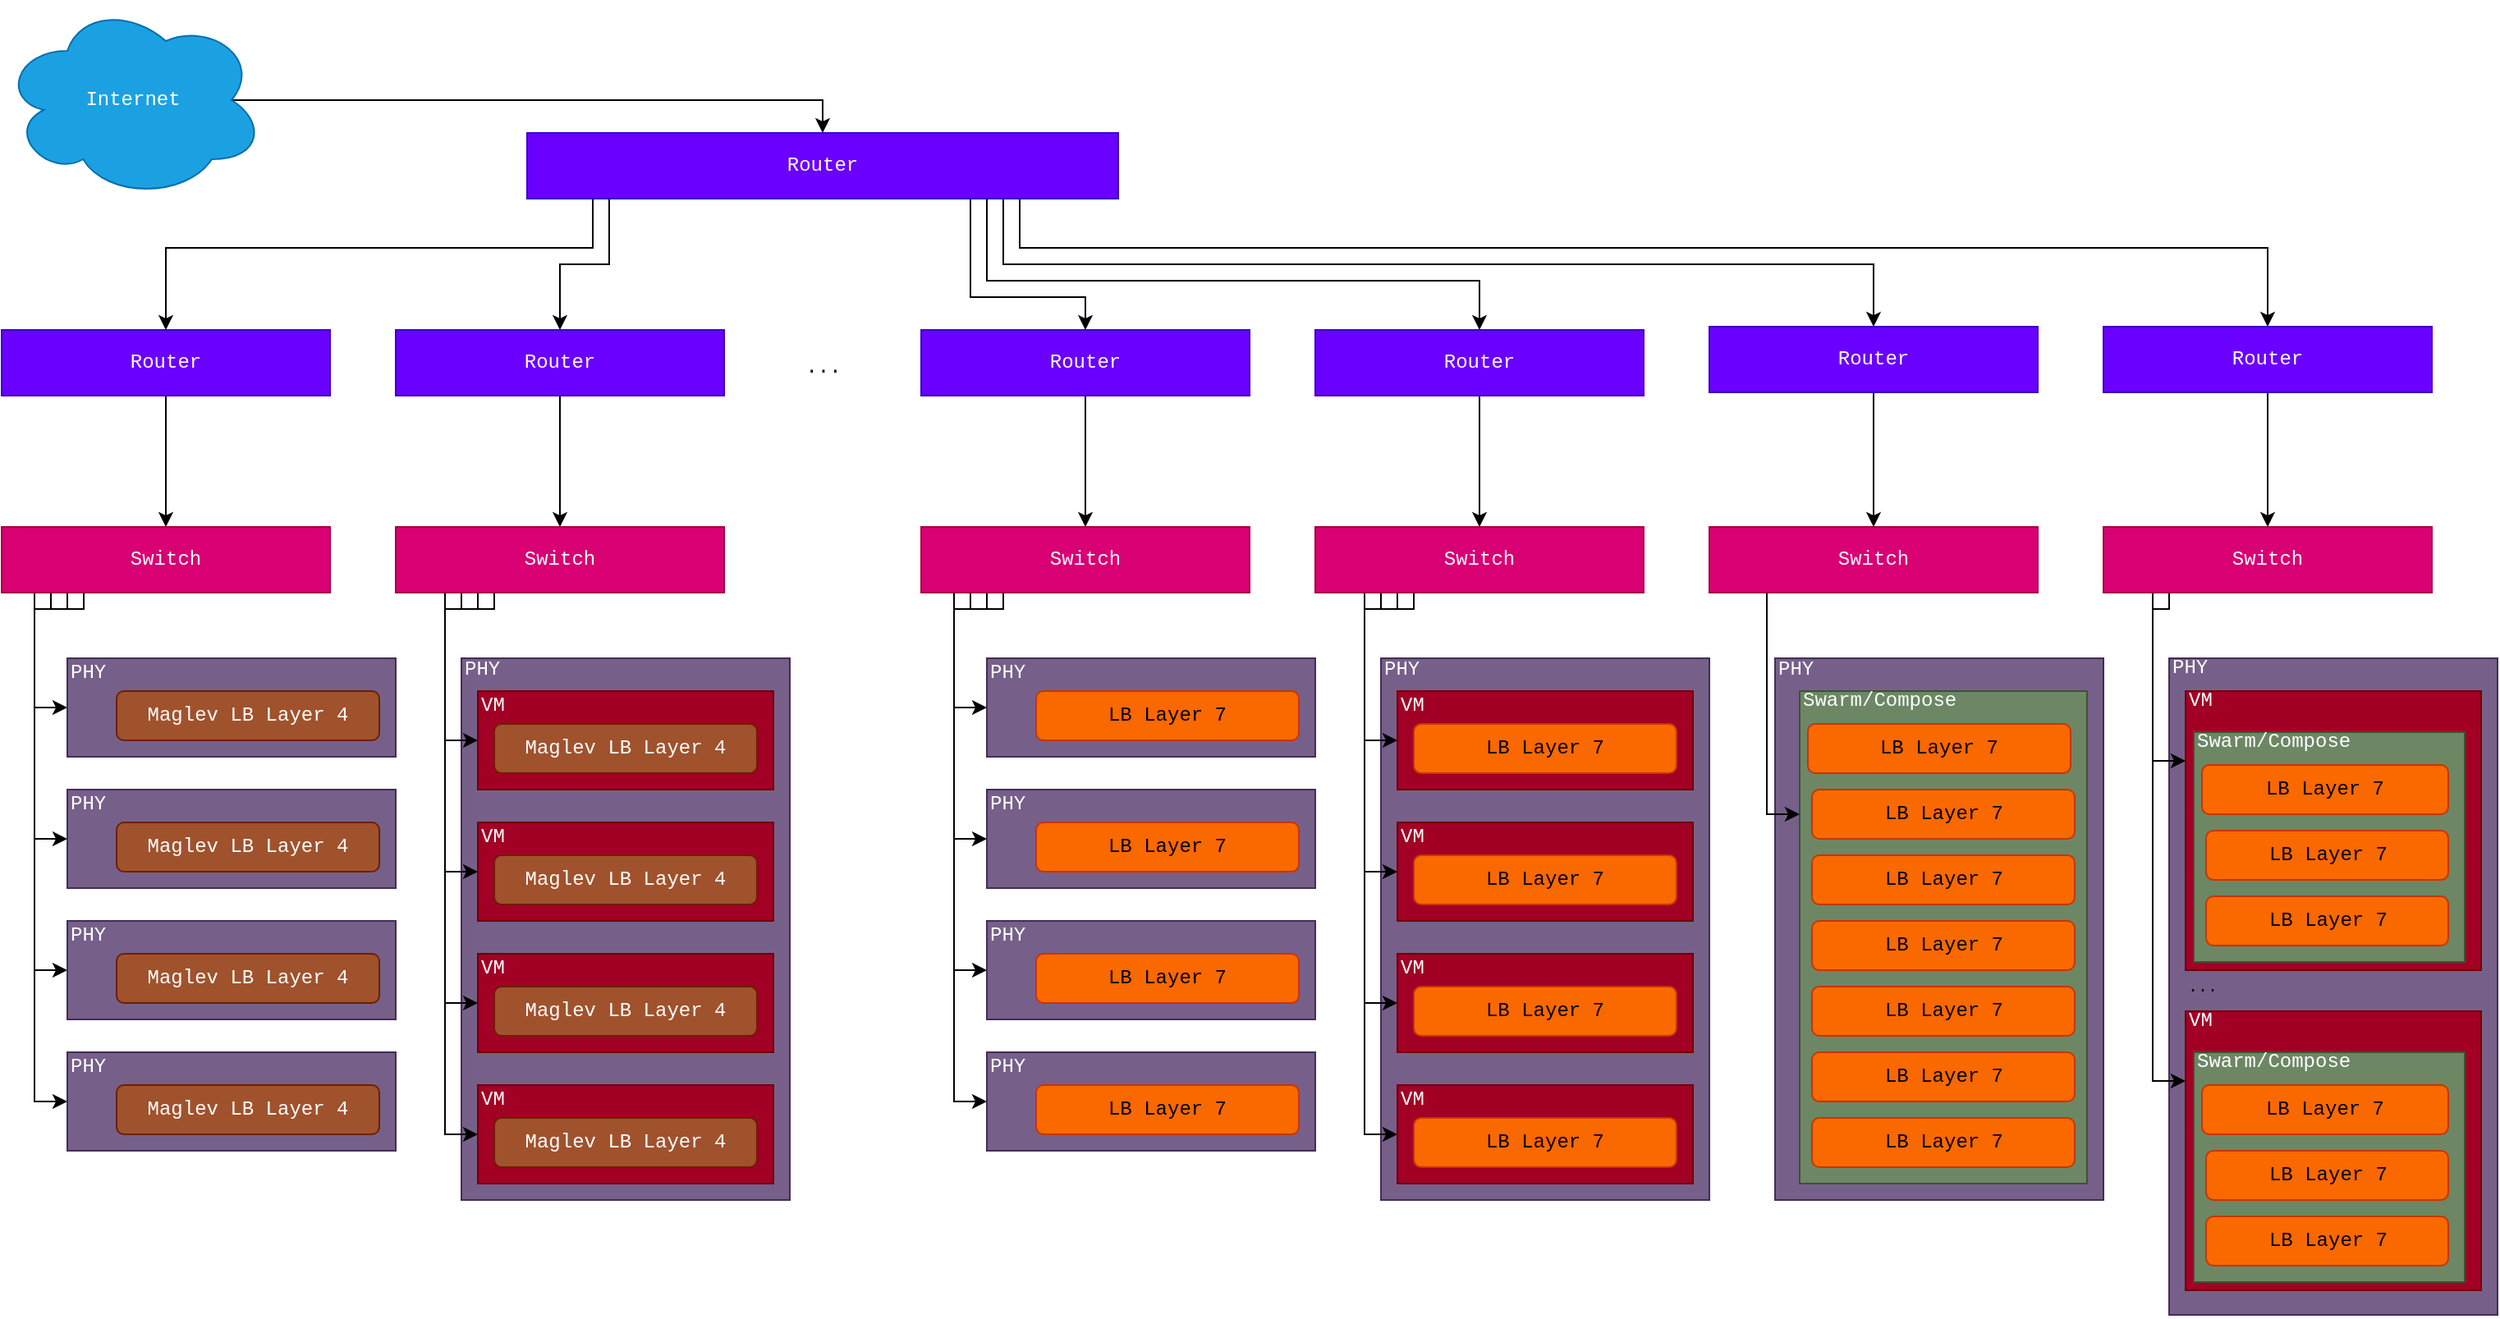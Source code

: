 <mxfile version="23.1.5" type="device">
  <diagram name="Page-1" id="wwcAmoKE4ff-LdCQXhId">
    <mxGraphModel dx="1434" dy="844" grid="1" gridSize="10" guides="1" tooltips="1" connect="1" arrows="1" fold="1" page="1" pageScale="1" pageWidth="1600" pageHeight="900" math="0" shadow="0">
      <root>
        <mxCell id="0" />
        <mxCell id="1" parent="0" />
        <mxCell id="lHafdiveaEFVnNRA9OqB-107" value="PHY&lt;br&gt;&lt;br&gt;&lt;br&gt;&lt;br&gt;&lt;br&gt;&lt;br&gt;&lt;br&gt;&lt;br&gt;&lt;br&gt;&lt;br&gt;&lt;br&gt;&lt;br&gt;&lt;br&gt;&lt;br&gt;&lt;br&gt;&lt;br&gt;&lt;br&gt;&lt;br&gt;&lt;br&gt;&lt;br&gt;&lt;br&gt;&lt;br&gt;&lt;div style=&quot;&quot;&gt;&lt;br&gt;&lt;/div&gt;" style="rounded=0;whiteSpace=wrap;html=1;fillColor=#76608a;fontColor=#ffffff;strokeColor=#432D57;align=left;fontFamily=Courier New;" parent="1" vertex="1">
          <mxGeometry x="880" y="440" width="200" height="330" as="geometry" />
        </mxCell>
        <mxCell id="lHafdiveaEFVnNRA9OqB-118" value="PHY&lt;br&gt;&lt;br&gt;&lt;br&gt;&lt;br&gt;&lt;br&gt;&lt;br&gt;&lt;br&gt;&lt;br&gt;&lt;br&gt;&lt;br&gt;&lt;br&gt;&lt;br&gt;&lt;br&gt;&lt;br&gt;&lt;br&gt;&lt;br&gt;&lt;br&gt;&lt;br&gt;&lt;br&gt;&lt;br&gt;&lt;br&gt;&lt;br&gt;&lt;br&gt;&lt;br&gt;&lt;br&gt;&lt;br&gt;&lt;br&gt;&lt;div style=&quot;&quot;&gt;&lt;br&gt;&lt;/div&gt;" style="rounded=0;whiteSpace=wrap;html=1;fillColor=#76608a;fontColor=#ffffff;strokeColor=#432D57;align=left;fontFamily=Courier New;" parent="1" vertex="1">
          <mxGeometry x="1360" y="440" width="200" height="400" as="geometry" />
        </mxCell>
        <mxCell id="lHafdiveaEFVnNRA9OqB-130" value="VM&lt;br&gt;&lt;br&gt;&lt;div&gt;&lt;br&gt;&lt;/div&gt;&lt;div&gt;&lt;br&gt;&lt;/div&gt;&lt;div&gt;&lt;br&gt;&lt;/div&gt;&lt;div&gt;&lt;br&gt;&lt;/div&gt;&lt;div&gt;&lt;br&gt;&lt;/div&gt;&lt;div&gt;&lt;br&gt;&lt;/div&gt;&lt;div&gt;&lt;br&gt;&lt;/div&gt;&lt;div&gt;&lt;br&gt;&lt;/div&gt;&lt;div&gt;&lt;br&gt;&lt;/div&gt;&lt;div&gt;&lt;br&gt;&lt;/div&gt;" style="rounded=0;whiteSpace=wrap;html=1;align=left;fontFamily=Courier New;fillColor=#a20025;fontColor=#ffffff;strokeColor=#6F0000;" parent="1" vertex="1">
          <mxGeometry x="1370" y="460" width="180" height="170" as="geometry" />
        </mxCell>
        <mxCell id="lHafdiveaEFVnNRA9OqB-83" value="PHY&lt;br&gt;&lt;br&gt;&lt;br&gt;&lt;br&gt;&lt;br&gt;&lt;br&gt;&lt;br&gt;&lt;br&gt;&lt;br&gt;&lt;br&gt;&lt;br&gt;&lt;br&gt;&lt;br&gt;&lt;br&gt;&lt;br&gt;&lt;br&gt;&lt;br&gt;&lt;br&gt;&lt;br&gt;&lt;br&gt;&lt;br&gt;&lt;br&gt;&lt;div style=&quot;&quot;&gt;&lt;br&gt;&lt;/div&gt;" style="rounded=0;whiteSpace=wrap;html=1;fillColor=#76608a;fontColor=#ffffff;strokeColor=#432D57;align=left;fontFamily=Courier New;" parent="1" vertex="1">
          <mxGeometry x="1120" y="440" width="200" height="330" as="geometry" />
        </mxCell>
        <mxCell id="lHafdiveaEFVnNRA9OqB-85" value="Swarm/Compose&lt;br&gt;&lt;br&gt;&lt;div&gt;&lt;br&gt;&lt;/div&gt;&lt;div&gt;&lt;br&gt;&lt;/div&gt;&lt;div&gt;&lt;br&gt;&lt;/div&gt;&lt;div&gt;&lt;br&gt;&lt;/div&gt;&lt;div&gt;&lt;br&gt;&lt;/div&gt;&lt;div&gt;&lt;br&gt;&lt;/div&gt;&lt;div&gt;&lt;br&gt;&lt;/div&gt;&lt;div&gt;&lt;br&gt;&lt;/div&gt;&lt;div&gt;&lt;br&gt;&lt;/div&gt;&lt;div&gt;&lt;br&gt;&lt;/div&gt;&lt;div&gt;&lt;br&gt;&lt;/div&gt;&lt;div&gt;&lt;br&gt;&lt;/div&gt;&lt;div&gt;&lt;br&gt;&lt;/div&gt;&lt;div&gt;&lt;br&gt;&lt;/div&gt;&lt;div&gt;&lt;br&gt;&lt;/div&gt;&lt;div&gt;&lt;br&gt;&lt;/div&gt;&lt;div&gt;&lt;br&gt;&lt;/div&gt;&lt;div&gt;&lt;br&gt;&lt;/div&gt;&lt;div&gt;&lt;br&gt;&lt;/div&gt;" style="rounded=0;whiteSpace=wrap;html=1;align=left;fontFamily=Courier New;fillColor=#6d8764;fontColor=#ffffff;strokeColor=#3A5431;" parent="1" vertex="1">
          <mxGeometry x="1135" y="460" width="175" height="300" as="geometry" />
        </mxCell>
        <mxCell id="lHafdiveaEFVnNRA9OqB-82" value="PHY&lt;br&gt;&lt;br&gt;&lt;br&gt;&lt;br&gt;&lt;br&gt;&lt;br&gt;&lt;br&gt;&lt;br&gt;&lt;br&gt;&lt;br&gt;&lt;br&gt;&lt;br&gt;&lt;br&gt;&lt;br&gt;&lt;br&gt;&lt;br&gt;&lt;br&gt;&lt;br&gt;&lt;br&gt;&lt;br&gt;&lt;br&gt;&lt;br&gt;&lt;div style=&quot;&quot;&gt;&lt;br&gt;&lt;/div&gt;" style="rounded=0;whiteSpace=wrap;html=1;fillColor=#76608a;fontColor=#ffffff;strokeColor=#432D57;align=left;fontFamily=Courier New;" parent="1" vertex="1">
          <mxGeometry x="320" y="440" width="200" height="330" as="geometry" />
        </mxCell>
        <mxCell id="lHafdiveaEFVnNRA9OqB-156" style="edgeStyle=orthogonalEdgeStyle;rounded=0;orthogonalLoop=1;jettySize=auto;html=1;exitX=0.25;exitY=1;exitDx=0;exitDy=0;entryX=0.5;entryY=0;entryDx=0;entryDy=0;" parent="1" source="lHafdiveaEFVnNRA9OqB-1" target="lHafdiveaEFVnNRA9OqB-3" edge="1">
          <mxGeometry relative="1" as="geometry">
            <Array as="points">
              <mxPoint x="400" y="160" />
              <mxPoint x="400" y="190" />
              <mxPoint x="140" y="190" />
            </Array>
          </mxGeometry>
        </mxCell>
        <mxCell id="lHafdiveaEFVnNRA9OqB-157" style="edgeStyle=orthogonalEdgeStyle;rounded=0;orthogonalLoop=1;jettySize=auto;html=1;exitX=0.25;exitY=1;exitDx=0;exitDy=0;entryX=0.5;entryY=0;entryDx=0;entryDy=0;" parent="1" source="lHafdiveaEFVnNRA9OqB-1" target="lHafdiveaEFVnNRA9OqB-4" edge="1">
          <mxGeometry relative="1" as="geometry">
            <Array as="points">
              <mxPoint x="410" y="160" />
              <mxPoint x="410" y="200" />
              <mxPoint x="380" y="200" />
            </Array>
          </mxGeometry>
        </mxCell>
        <mxCell id="lHafdiveaEFVnNRA9OqB-158" style="edgeStyle=orthogonalEdgeStyle;rounded=0;orthogonalLoop=1;jettySize=auto;html=1;exitX=0.5;exitY=1;exitDx=0;exitDy=0;" parent="1" source="lHafdiveaEFVnNRA9OqB-1" target="lHafdiveaEFVnNRA9OqB-5" edge="1">
          <mxGeometry relative="1" as="geometry">
            <Array as="points">
              <mxPoint x="630" y="160" />
              <mxPoint x="630" y="220" />
              <mxPoint x="700" y="220" />
            </Array>
          </mxGeometry>
        </mxCell>
        <mxCell id="lHafdiveaEFVnNRA9OqB-159" style="edgeStyle=orthogonalEdgeStyle;rounded=0;orthogonalLoop=1;jettySize=auto;html=1;exitX=0.75;exitY=1;exitDx=0;exitDy=0;entryX=0.5;entryY=0;entryDx=0;entryDy=0;" parent="1" source="lHafdiveaEFVnNRA9OqB-1" target="lHafdiveaEFVnNRA9OqB-35" edge="1">
          <mxGeometry relative="1" as="geometry">
            <Array as="points">
              <mxPoint x="640" y="160" />
              <mxPoint x="640" y="210" />
              <mxPoint x="940" y="210" />
            </Array>
          </mxGeometry>
        </mxCell>
        <mxCell id="lHafdiveaEFVnNRA9OqB-160" style="edgeStyle=orthogonalEdgeStyle;rounded=0;orthogonalLoop=1;jettySize=auto;html=1;exitX=0.75;exitY=1;exitDx=0;exitDy=0;entryX=0.5;entryY=0;entryDx=0;entryDy=0;" parent="1" source="lHafdiveaEFVnNRA9OqB-1" target="lHafdiveaEFVnNRA9OqB-128" edge="1">
          <mxGeometry relative="1" as="geometry">
            <Array as="points">
              <mxPoint x="650" y="160" />
              <mxPoint x="650" y="200" />
              <mxPoint x="1180" y="200" />
            </Array>
          </mxGeometry>
        </mxCell>
        <mxCell id="lHafdiveaEFVnNRA9OqB-161" style="edgeStyle=orthogonalEdgeStyle;rounded=0;orthogonalLoop=1;jettySize=auto;html=1;exitX=0.75;exitY=1;exitDx=0;exitDy=0;entryX=0.5;entryY=0;entryDx=0;entryDy=0;" parent="1" source="lHafdiveaEFVnNRA9OqB-1" target="lHafdiveaEFVnNRA9OqB-129" edge="1">
          <mxGeometry relative="1" as="geometry">
            <Array as="points">
              <mxPoint x="660" y="160" />
              <mxPoint x="660" y="190" />
              <mxPoint x="1420" y="190" />
            </Array>
          </mxGeometry>
        </mxCell>
        <mxCell id="lHafdiveaEFVnNRA9OqB-1" value="Router" style="rounded=0;whiteSpace=wrap;html=1;fontFamily=Courier New;fillColor=#6a00ff;fontColor=#ffffff;strokeColor=#3700CC;" parent="1" vertex="1">
          <mxGeometry x="360" y="120" width="360" height="40" as="geometry" />
        </mxCell>
        <mxCell id="lHafdiveaEFVnNRA9OqB-150" style="edgeStyle=orthogonalEdgeStyle;rounded=0;orthogonalLoop=1;jettySize=auto;html=1;exitX=0.875;exitY=0.5;exitDx=0;exitDy=0;exitPerimeter=0;entryX=0.5;entryY=0;entryDx=0;entryDy=0;" parent="1" source="lHafdiveaEFVnNRA9OqB-2" target="lHafdiveaEFVnNRA9OqB-1" edge="1">
          <mxGeometry relative="1" as="geometry" />
        </mxCell>
        <mxCell id="lHafdiveaEFVnNRA9OqB-2" value="&lt;font&gt;Internet&lt;/font&gt;" style="ellipse;shape=cloud;whiteSpace=wrap;html=1;align=center;fontFamily=Courier New;fillColor=#1ba1e2;fontColor=#ffffff;strokeColor=#006EAF;" parent="1" vertex="1">
          <mxGeometry x="40" y="40" width="160" height="120" as="geometry" />
        </mxCell>
        <mxCell id="lHafdiveaEFVnNRA9OqB-32" style="edgeStyle=orthogonalEdgeStyle;rounded=0;orthogonalLoop=1;jettySize=auto;html=1;exitX=0.5;exitY=1;exitDx=0;exitDy=0;entryX=0.5;entryY=0;entryDx=0;entryDy=0;" parent="1" source="lHafdiveaEFVnNRA9OqB-3" target="lHafdiveaEFVnNRA9OqB-8" edge="1">
          <mxGeometry relative="1" as="geometry" />
        </mxCell>
        <mxCell id="lHafdiveaEFVnNRA9OqB-3" value="Router" style="rounded=0;whiteSpace=wrap;html=1;fontFamily=Courier New;fillColor=#6a00ff;fontColor=#ffffff;strokeColor=#3700CC;" parent="1" vertex="1">
          <mxGeometry x="40" y="240" width="200" height="40" as="geometry" />
        </mxCell>
        <mxCell id="lHafdiveaEFVnNRA9OqB-31" style="edgeStyle=orthogonalEdgeStyle;rounded=0;orthogonalLoop=1;jettySize=auto;html=1;exitX=0.5;exitY=1;exitDx=0;exitDy=0;entryX=0.5;entryY=0;entryDx=0;entryDy=0;" parent="1" source="lHafdiveaEFVnNRA9OqB-4" target="lHafdiveaEFVnNRA9OqB-25" edge="1">
          <mxGeometry relative="1" as="geometry" />
        </mxCell>
        <mxCell id="lHafdiveaEFVnNRA9OqB-4" value="Router" style="rounded=0;whiteSpace=wrap;html=1;fontFamily=Courier New;fillColor=#6a00ff;fontColor=#ffffff;strokeColor=#3700CC;" parent="1" vertex="1">
          <mxGeometry x="280" y="240" width="200" height="40" as="geometry" />
        </mxCell>
        <mxCell id="lHafdiveaEFVnNRA9OqB-138" style="edgeStyle=orthogonalEdgeStyle;rounded=0;orthogonalLoop=1;jettySize=auto;html=1;exitX=0.5;exitY=1;exitDx=0;exitDy=0;entryX=0.5;entryY=0;entryDx=0;entryDy=0;" parent="1" source="lHafdiveaEFVnNRA9OqB-5" target="lHafdiveaEFVnNRA9OqB-9" edge="1">
          <mxGeometry relative="1" as="geometry" />
        </mxCell>
        <mxCell id="lHafdiveaEFVnNRA9OqB-5" value="Router" style="rounded=0;whiteSpace=wrap;html=1;fontFamily=Courier New;fillColor=#6a00ff;fontColor=#ffffff;strokeColor=#3700CC;" parent="1" vertex="1">
          <mxGeometry x="600" y="240" width="200" height="40" as="geometry" />
        </mxCell>
        <mxCell id="lHafdiveaEFVnNRA9OqB-6" value="..." style="text;html=1;align=center;verticalAlign=middle;resizable=0;points=[];autosize=1;strokeColor=none;fillColor=none;fontFamily=Courier New;" parent="1" vertex="1">
          <mxGeometry x="515" y="248" width="50" height="30" as="geometry" />
        </mxCell>
        <mxCell id="lHafdiveaEFVnNRA9OqB-63" style="edgeStyle=orthogonalEdgeStyle;rounded=0;orthogonalLoop=1;jettySize=auto;html=1;exitX=0.25;exitY=1;exitDx=0;exitDy=0;entryX=0;entryY=0.5;entryDx=0;entryDy=0;" parent="1" source="lHafdiveaEFVnNRA9OqB-8" target="lHafdiveaEFVnNRA9OqB-61" edge="1">
          <mxGeometry relative="1" as="geometry">
            <Array as="points">
              <mxPoint x="60" y="400" />
              <mxPoint x="60" y="470" />
            </Array>
          </mxGeometry>
        </mxCell>
        <mxCell id="lHafdiveaEFVnNRA9OqB-94" style="edgeStyle=orthogonalEdgeStyle;rounded=0;orthogonalLoop=1;jettySize=auto;html=1;exitX=0.5;exitY=1;exitDx=0;exitDy=0;entryX=0;entryY=0.5;entryDx=0;entryDy=0;" parent="1" source="lHafdiveaEFVnNRA9OqB-8" target="lHafdiveaEFVnNRA9OqB-66" edge="1">
          <mxGeometry relative="1" as="geometry">
            <Array as="points">
              <mxPoint x="70" y="400" />
              <mxPoint x="70" y="410" />
              <mxPoint x="60" y="410" />
              <mxPoint x="60" y="550" />
            </Array>
          </mxGeometry>
        </mxCell>
        <mxCell id="lHafdiveaEFVnNRA9OqB-95" style="edgeStyle=orthogonalEdgeStyle;rounded=0;orthogonalLoop=1;jettySize=auto;html=1;exitX=0.5;exitY=1;exitDx=0;exitDy=0;entryX=0;entryY=0.5;entryDx=0;entryDy=0;" parent="1" source="lHafdiveaEFVnNRA9OqB-8" target="lHafdiveaEFVnNRA9OqB-68" edge="1">
          <mxGeometry relative="1" as="geometry">
            <Array as="points">
              <mxPoint x="80" y="400" />
              <mxPoint x="80" y="410" />
              <mxPoint x="60" y="410" />
              <mxPoint x="60" y="630" />
            </Array>
          </mxGeometry>
        </mxCell>
        <mxCell id="lHafdiveaEFVnNRA9OqB-96" style="edgeStyle=orthogonalEdgeStyle;rounded=0;orthogonalLoop=1;jettySize=auto;html=1;exitX=0.5;exitY=1;exitDx=0;exitDy=0;entryX=0;entryY=0.5;entryDx=0;entryDy=0;" parent="1" source="lHafdiveaEFVnNRA9OqB-8" target="lHafdiveaEFVnNRA9OqB-70" edge="1">
          <mxGeometry relative="1" as="geometry">
            <Array as="points">
              <mxPoint x="90" y="400" />
              <mxPoint x="90" y="410" />
              <mxPoint x="60" y="410" />
              <mxPoint x="60" y="710" />
            </Array>
          </mxGeometry>
        </mxCell>
        <mxCell id="lHafdiveaEFVnNRA9OqB-8" value="Switch" style="rounded=0;whiteSpace=wrap;html=1;fontFamily=Courier New;fillColor=#d80073;fontColor=#ffffff;strokeColor=#A50040;" parent="1" vertex="1">
          <mxGeometry x="40" y="360" width="200" height="40" as="geometry" />
        </mxCell>
        <mxCell id="lHafdiveaEFVnNRA9OqB-142" style="edgeStyle=orthogonalEdgeStyle;rounded=0;orthogonalLoop=1;jettySize=auto;html=1;exitX=0.5;exitY=1;exitDx=0;exitDy=0;entryX=0;entryY=0.5;entryDx=0;entryDy=0;" parent="1" source="lHafdiveaEFVnNRA9OqB-9" target="lHafdiveaEFVnNRA9OqB-98" edge="1">
          <mxGeometry relative="1" as="geometry">
            <Array as="points">
              <mxPoint x="620" y="400" />
              <mxPoint x="620" y="470" />
            </Array>
          </mxGeometry>
        </mxCell>
        <mxCell id="lHafdiveaEFVnNRA9OqB-143" style="edgeStyle=orthogonalEdgeStyle;rounded=0;orthogonalLoop=1;jettySize=auto;html=1;exitX=0.5;exitY=1;exitDx=0;exitDy=0;entryX=0;entryY=0.5;entryDx=0;entryDy=0;" parent="1" source="lHafdiveaEFVnNRA9OqB-9" target="lHafdiveaEFVnNRA9OqB-101" edge="1">
          <mxGeometry relative="1" as="geometry">
            <Array as="points">
              <mxPoint x="630" y="400" />
              <mxPoint x="630" y="410" />
              <mxPoint x="620" y="410" />
              <mxPoint x="620" y="550" />
            </Array>
          </mxGeometry>
        </mxCell>
        <mxCell id="lHafdiveaEFVnNRA9OqB-144" style="edgeStyle=orthogonalEdgeStyle;rounded=0;orthogonalLoop=1;jettySize=auto;html=1;exitX=0.5;exitY=1;exitDx=0;exitDy=0;entryX=0;entryY=0.5;entryDx=0;entryDy=0;" parent="1" source="lHafdiveaEFVnNRA9OqB-9" target="lHafdiveaEFVnNRA9OqB-103" edge="1">
          <mxGeometry relative="1" as="geometry">
            <Array as="points">
              <mxPoint x="640" y="400" />
              <mxPoint x="640" y="410" />
              <mxPoint x="620" y="410" />
              <mxPoint x="620" y="630" />
            </Array>
          </mxGeometry>
        </mxCell>
        <mxCell id="lHafdiveaEFVnNRA9OqB-145" style="edgeStyle=orthogonalEdgeStyle;rounded=0;orthogonalLoop=1;jettySize=auto;html=1;exitX=0.5;exitY=1;exitDx=0;exitDy=0;entryX=0;entryY=0.5;entryDx=0;entryDy=0;" parent="1" source="lHafdiveaEFVnNRA9OqB-9" target="lHafdiveaEFVnNRA9OqB-105" edge="1">
          <mxGeometry relative="1" as="geometry">
            <Array as="points">
              <mxPoint x="650" y="400" />
              <mxPoint x="650" y="410" />
              <mxPoint x="620" y="410" />
              <mxPoint x="620" y="710" />
            </Array>
          </mxGeometry>
        </mxCell>
        <mxCell id="lHafdiveaEFVnNRA9OqB-9" value="Switch" style="rounded=0;whiteSpace=wrap;html=1;fontFamily=Courier New;fillColor=#d80073;fontColor=#ffffff;strokeColor=#A50040;" parent="1" vertex="1">
          <mxGeometry x="600" y="360" width="200" height="40" as="geometry" />
        </mxCell>
        <mxCell id="lHafdiveaEFVnNRA9OqB-168" style="edgeStyle=orthogonalEdgeStyle;rounded=0;orthogonalLoop=1;jettySize=auto;html=1;entryX=0;entryY=0.5;entryDx=0;entryDy=0;" parent="1" source="lHafdiveaEFVnNRA9OqB-25" target="lHafdiveaEFVnNRA9OqB-60" edge="1">
          <mxGeometry relative="1" as="geometry">
            <Array as="points">
              <mxPoint x="310" y="490" />
            </Array>
          </mxGeometry>
        </mxCell>
        <mxCell id="lHafdiveaEFVnNRA9OqB-169" style="edgeStyle=orthogonalEdgeStyle;rounded=0;orthogonalLoop=1;jettySize=auto;html=1;exitX=0.5;exitY=1;exitDx=0;exitDy=0;entryX=0;entryY=0.5;entryDx=0;entryDy=0;" parent="1" source="lHafdiveaEFVnNRA9OqB-25" target="lHafdiveaEFVnNRA9OqB-74" edge="1">
          <mxGeometry relative="1" as="geometry">
            <Array as="points">
              <mxPoint x="320" y="400" />
              <mxPoint x="320" y="410" />
              <mxPoint x="310" y="410" />
              <mxPoint x="310" y="570" />
            </Array>
          </mxGeometry>
        </mxCell>
        <mxCell id="lHafdiveaEFVnNRA9OqB-170" style="edgeStyle=orthogonalEdgeStyle;rounded=0;orthogonalLoop=1;jettySize=auto;html=1;exitX=0.5;exitY=1;exitDx=0;exitDy=0;entryX=0;entryY=0.5;entryDx=0;entryDy=0;" parent="1" source="lHafdiveaEFVnNRA9OqB-25" target="lHafdiveaEFVnNRA9OqB-78" edge="1">
          <mxGeometry relative="1" as="geometry">
            <Array as="points">
              <mxPoint x="330" y="400" />
              <mxPoint x="330" y="410" />
              <mxPoint x="310" y="410" />
              <mxPoint x="310" y="650" />
            </Array>
          </mxGeometry>
        </mxCell>
        <mxCell id="lHafdiveaEFVnNRA9OqB-171" style="edgeStyle=orthogonalEdgeStyle;rounded=0;orthogonalLoop=1;jettySize=auto;html=1;exitX=0.5;exitY=1;exitDx=0;exitDy=0;entryX=0;entryY=0.5;entryDx=0;entryDy=0;" parent="1" source="lHafdiveaEFVnNRA9OqB-25" target="lHafdiveaEFVnNRA9OqB-80" edge="1">
          <mxGeometry relative="1" as="geometry">
            <Array as="points">
              <mxPoint x="340" y="400" />
              <mxPoint x="340" y="410" />
              <mxPoint x="310" y="410" />
              <mxPoint x="310" y="730" />
            </Array>
          </mxGeometry>
        </mxCell>
        <mxCell id="lHafdiveaEFVnNRA9OqB-25" value="Switch" style="rounded=0;whiteSpace=wrap;html=1;fontFamily=Courier New;fillColor=#d80073;fontColor=#ffffff;strokeColor=#A50040;" parent="1" vertex="1">
          <mxGeometry x="280" y="360" width="200" height="40" as="geometry" />
        </mxCell>
        <mxCell id="lHafdiveaEFVnNRA9OqB-139" style="edgeStyle=orthogonalEdgeStyle;rounded=0;orthogonalLoop=1;jettySize=auto;html=1;exitX=0.5;exitY=1;exitDx=0;exitDy=0;entryX=0.5;entryY=0;entryDx=0;entryDy=0;" parent="1" source="lHafdiveaEFVnNRA9OqB-35" target="lHafdiveaEFVnNRA9OqB-36" edge="1">
          <mxGeometry relative="1" as="geometry" />
        </mxCell>
        <mxCell id="lHafdiveaEFVnNRA9OqB-35" value="Router" style="rounded=0;whiteSpace=wrap;html=1;fontFamily=Courier New;fillColor=#6a00ff;fontColor=#ffffff;strokeColor=#3700CC;" parent="1" vertex="1">
          <mxGeometry x="840" y="240" width="200" height="40" as="geometry" />
        </mxCell>
        <mxCell id="lHafdiveaEFVnNRA9OqB-164" style="edgeStyle=orthogonalEdgeStyle;rounded=0;orthogonalLoop=1;jettySize=auto;html=1;exitX=0.5;exitY=1;exitDx=0;exitDy=0;entryX=0;entryY=0.5;entryDx=0;entryDy=0;" parent="1" source="lHafdiveaEFVnNRA9OqB-36" target="lHafdiveaEFVnNRA9OqB-108" edge="1">
          <mxGeometry relative="1" as="geometry">
            <Array as="points">
              <mxPoint x="870" y="400" />
              <mxPoint x="870" y="490" />
            </Array>
          </mxGeometry>
        </mxCell>
        <mxCell id="lHafdiveaEFVnNRA9OqB-165" style="edgeStyle=orthogonalEdgeStyle;rounded=0;orthogonalLoop=1;jettySize=auto;html=1;exitX=0.5;exitY=1;exitDx=0;exitDy=0;entryX=0;entryY=0.5;entryDx=0;entryDy=0;" parent="1" source="lHafdiveaEFVnNRA9OqB-36" target="lHafdiveaEFVnNRA9OqB-110" edge="1">
          <mxGeometry relative="1" as="geometry">
            <Array as="points">
              <mxPoint x="880" y="400" />
              <mxPoint x="880" y="410" />
              <mxPoint x="870" y="410" />
              <mxPoint x="870" y="570" />
            </Array>
          </mxGeometry>
        </mxCell>
        <mxCell id="lHafdiveaEFVnNRA9OqB-166" style="edgeStyle=orthogonalEdgeStyle;rounded=0;orthogonalLoop=1;jettySize=auto;html=1;exitX=0.5;exitY=1;exitDx=0;exitDy=0;entryX=0;entryY=0.5;entryDx=0;entryDy=0;" parent="1" source="lHafdiveaEFVnNRA9OqB-36" target="lHafdiveaEFVnNRA9OqB-112" edge="1">
          <mxGeometry relative="1" as="geometry">
            <Array as="points">
              <mxPoint x="890" y="400" />
              <mxPoint x="890" y="410" />
              <mxPoint x="870" y="410" />
              <mxPoint x="870" y="650" />
            </Array>
          </mxGeometry>
        </mxCell>
        <mxCell id="lHafdiveaEFVnNRA9OqB-167" style="edgeStyle=orthogonalEdgeStyle;rounded=0;orthogonalLoop=1;jettySize=auto;html=1;exitX=0.5;exitY=1;exitDx=0;exitDy=0;entryX=0;entryY=0.5;entryDx=0;entryDy=0;" parent="1" source="lHafdiveaEFVnNRA9OqB-36" target="lHafdiveaEFVnNRA9OqB-114" edge="1">
          <mxGeometry relative="1" as="geometry">
            <Array as="points">
              <mxPoint x="900" y="400" />
              <mxPoint x="900" y="410" />
              <mxPoint x="870" y="410" />
              <mxPoint x="870" y="730" />
            </Array>
          </mxGeometry>
        </mxCell>
        <mxCell id="lHafdiveaEFVnNRA9OqB-36" value="Switch" style="rounded=0;whiteSpace=wrap;html=1;fontFamily=Courier New;fillColor=#d80073;fontColor=#ffffff;strokeColor=#A50040;" parent="1" vertex="1">
          <mxGeometry x="840" y="360" width="200" height="40" as="geometry" />
        </mxCell>
        <mxCell id="lHafdiveaEFVnNRA9OqB-47" value="LB Layer 7" style="rounded=1;whiteSpace=wrap;html=1;fontFamily=Courier New;fillColor=#fa6800;fontColor=#000000;strokeColor=#C73500;" parent="1" vertex="1">
          <mxGeometry x="1140" y="480" width="160" height="30" as="geometry" />
        </mxCell>
        <mxCell id="lHafdiveaEFVnNRA9OqB-49" value="LB Layer 7" style="rounded=1;whiteSpace=wrap;html=1;fontFamily=Courier New;fillColor=#fa6800;fontColor=#000000;strokeColor=#C73500;" parent="1" vertex="1">
          <mxGeometry x="1142.5" y="520" width="160" height="30" as="geometry" />
        </mxCell>
        <mxCell id="lHafdiveaEFVnNRA9OqB-50" value="LB Layer 7" style="rounded=1;whiteSpace=wrap;html=1;fontFamily=Courier New;fillColor=#fa6800;fontColor=#000000;strokeColor=#C73500;" parent="1" vertex="1">
          <mxGeometry x="1142.5" y="560" width="160" height="30" as="geometry" />
        </mxCell>
        <mxCell id="lHafdiveaEFVnNRA9OqB-51" value="LB Layer 7" style="rounded=1;whiteSpace=wrap;html=1;fontFamily=Courier New;fillColor=#fa6800;fontColor=#000000;strokeColor=#C73500;" parent="1" vertex="1">
          <mxGeometry x="1142.5" y="600" width="160" height="30" as="geometry" />
        </mxCell>
        <mxCell id="lHafdiveaEFVnNRA9OqB-52" value="LB Layer 7" style="rounded=1;whiteSpace=wrap;html=1;fontFamily=Courier New;fillColor=#fa6800;fontColor=#000000;strokeColor=#C73500;" parent="1" vertex="1">
          <mxGeometry x="1142.5" y="640" width="160" height="30" as="geometry" />
        </mxCell>
        <mxCell id="lHafdiveaEFVnNRA9OqB-60" value="VM&lt;br&gt;&lt;br&gt;&lt;div&gt;&lt;br&gt;&lt;/div&gt;&lt;div&gt;&lt;br&gt;&lt;/div&gt;" style="rounded=0;whiteSpace=wrap;html=1;align=left;fontFamily=Courier New;fillColor=#a20025;fontColor=#ffffff;strokeColor=#6F0000;" parent="1" vertex="1">
          <mxGeometry x="330" y="460" width="180" height="60" as="geometry" />
        </mxCell>
        <mxCell id="lHafdiveaEFVnNRA9OqB-61" value="PHY&lt;br&gt;&lt;br&gt;&lt;div&gt;&lt;br&gt;&lt;/div&gt;&lt;div&gt;&lt;br&gt;&lt;/div&gt;" style="rounded=0;whiteSpace=wrap;html=1;align=left;fontFamily=Courier New;fillColor=#76608a;fontColor=#ffffff;strokeColor=#432D57;" parent="1" vertex="1">
          <mxGeometry x="80" y="440" width="200" height="60" as="geometry" />
        </mxCell>
        <mxCell id="lHafdiveaEFVnNRA9OqB-62" value="Maglev LB Layer 4" style="rounded=1;whiteSpace=wrap;html=1;fontFamily=Courier New;fillColor=#a0522d;fontColor=#ffffff;strokeColor=#6D1F00;" parent="1" vertex="1">
          <mxGeometry x="110" y="460" width="160" height="30" as="geometry" />
        </mxCell>
        <mxCell id="lHafdiveaEFVnNRA9OqB-66" value="PHY&lt;br&gt;&lt;br&gt;&lt;div&gt;&lt;br&gt;&lt;/div&gt;&lt;div&gt;&lt;br&gt;&lt;/div&gt;" style="rounded=0;whiteSpace=wrap;html=1;align=left;fontFamily=Courier New;fillColor=#76608a;fontColor=#ffffff;strokeColor=#432D57;" parent="1" vertex="1">
          <mxGeometry x="80" y="520" width="200" height="60" as="geometry" />
        </mxCell>
        <mxCell id="lHafdiveaEFVnNRA9OqB-67" value="Maglev LB Layer 4" style="rounded=1;whiteSpace=wrap;html=1;fontFamily=Courier New;fillColor=#a0522d;fontColor=#ffffff;strokeColor=#6D1F00;" parent="1" vertex="1">
          <mxGeometry x="110" y="540" width="160" height="30" as="geometry" />
        </mxCell>
        <mxCell id="lHafdiveaEFVnNRA9OqB-68" value="PHY&lt;br&gt;&lt;br&gt;&lt;div&gt;&lt;br&gt;&lt;/div&gt;&lt;div&gt;&lt;br&gt;&lt;/div&gt;" style="rounded=0;whiteSpace=wrap;html=1;align=left;fontFamily=Courier New;fillColor=#76608a;fontColor=#ffffff;strokeColor=#432D57;" parent="1" vertex="1">
          <mxGeometry x="80" y="600" width="200" height="60" as="geometry" />
        </mxCell>
        <mxCell id="lHafdiveaEFVnNRA9OqB-69" value="Maglev LB Layer 4" style="rounded=1;whiteSpace=wrap;html=1;fontFamily=Courier New;fillColor=#a0522d;fontColor=#ffffff;strokeColor=#6D1F00;" parent="1" vertex="1">
          <mxGeometry x="110" y="620" width="160" height="30" as="geometry" />
        </mxCell>
        <mxCell id="lHafdiveaEFVnNRA9OqB-70" value="PHY&lt;br&gt;&lt;br&gt;&lt;div&gt;&lt;br&gt;&lt;/div&gt;&lt;div&gt;&lt;br&gt;&lt;/div&gt;" style="rounded=0;whiteSpace=wrap;html=1;align=left;fontFamily=Courier New;fillColor=#76608a;fontColor=#ffffff;strokeColor=#432D57;" parent="1" vertex="1">
          <mxGeometry x="80" y="680" width="200" height="60" as="geometry" />
        </mxCell>
        <mxCell id="lHafdiveaEFVnNRA9OqB-71" value="Maglev LB Layer 4" style="rounded=1;whiteSpace=wrap;html=1;fontFamily=Courier New;fillColor=#a0522d;fontColor=#ffffff;strokeColor=#6D1F00;" parent="1" vertex="1">
          <mxGeometry x="110" y="700" width="160" height="30" as="geometry" />
        </mxCell>
        <mxCell id="lHafdiveaEFVnNRA9OqB-74" value="VM&lt;br&gt;&lt;br&gt;&lt;div&gt;&lt;br&gt;&lt;/div&gt;&lt;div&gt;&lt;br&gt;&lt;/div&gt;" style="rounded=0;whiteSpace=wrap;html=1;align=left;fontFamily=Courier New;fillColor=#a20025;fontColor=#ffffff;strokeColor=#6F0000;" parent="1" vertex="1">
          <mxGeometry x="330" y="540" width="180" height="60" as="geometry" />
        </mxCell>
        <mxCell id="lHafdiveaEFVnNRA9OqB-75" value="Maglev LB Layer 4" style="rounded=1;whiteSpace=wrap;html=1;fontFamily=Courier New;fillColor=#a0522d;fontColor=#ffffff;strokeColor=#6D1F00;" parent="1" vertex="1">
          <mxGeometry x="340" y="560" width="160" height="30" as="geometry" />
        </mxCell>
        <mxCell id="lHafdiveaEFVnNRA9OqB-78" value="VM&lt;br&gt;&lt;br&gt;&lt;div&gt;&lt;br&gt;&lt;/div&gt;&lt;div&gt;&lt;br&gt;&lt;/div&gt;" style="rounded=0;whiteSpace=wrap;html=1;align=left;fontFamily=Courier New;fillColor=#a20025;fontColor=#ffffff;strokeColor=#6F0000;" parent="1" vertex="1">
          <mxGeometry x="330" y="620" width="180" height="60" as="geometry" />
        </mxCell>
        <mxCell id="lHafdiveaEFVnNRA9OqB-79" value="Maglev LB Layer 4" style="rounded=1;whiteSpace=wrap;html=1;fontFamily=Courier New;fillColor=#a0522d;fontColor=#ffffff;strokeColor=#6D1F00;" parent="1" vertex="1">
          <mxGeometry x="340" y="640" width="160" height="30" as="geometry" />
        </mxCell>
        <mxCell id="lHafdiveaEFVnNRA9OqB-80" value="VM&lt;br&gt;&lt;br&gt;&lt;div&gt;&lt;br&gt;&lt;/div&gt;&lt;div&gt;&lt;br&gt;&lt;/div&gt;" style="rounded=0;whiteSpace=wrap;html=1;align=left;fontFamily=Courier New;fillColor=#a20025;fontColor=#ffffff;strokeColor=#6F0000;" parent="1" vertex="1">
          <mxGeometry x="330" y="700" width="180" height="60" as="geometry" />
        </mxCell>
        <mxCell id="lHafdiveaEFVnNRA9OqB-81" value="Maglev LB Layer 4" style="rounded=1;whiteSpace=wrap;html=1;fontFamily=Courier New;fillColor=#a0522d;fontColor=#ffffff;strokeColor=#6D1F00;" parent="1" vertex="1">
          <mxGeometry x="340" y="720" width="160" height="30" as="geometry" />
        </mxCell>
        <mxCell id="lHafdiveaEFVnNRA9OqB-87" value="LB Layer 7" style="rounded=1;whiteSpace=wrap;html=1;fontFamily=Courier New;fillColor=#fa6800;fontColor=#000000;strokeColor=#C73500;" parent="1" vertex="1">
          <mxGeometry x="1142.5" y="680" width="160" height="30" as="geometry" />
        </mxCell>
        <mxCell id="lHafdiveaEFVnNRA9OqB-88" value="LB Layer 7" style="rounded=1;whiteSpace=wrap;html=1;fontFamily=Courier New;fillColor=#fa6800;fontColor=#000000;strokeColor=#C73500;" parent="1" vertex="1">
          <mxGeometry x="1142.5" y="720" width="160" height="30" as="geometry" />
        </mxCell>
        <mxCell id="lHafdiveaEFVnNRA9OqB-98" value="PHY&lt;br&gt;&lt;br&gt;&lt;div&gt;&lt;br&gt;&lt;/div&gt;&lt;div&gt;&lt;br&gt;&lt;/div&gt;" style="rounded=0;whiteSpace=wrap;html=1;align=left;fontFamily=Courier New;fillColor=#76608a;fontColor=#ffffff;strokeColor=#432D57;" parent="1" vertex="1">
          <mxGeometry x="640" y="440" width="200" height="60" as="geometry" />
        </mxCell>
        <mxCell id="lHafdiveaEFVnNRA9OqB-100" value="LB Layer 7" style="rounded=1;whiteSpace=wrap;html=1;fontFamily=Courier New;fillColor=#fa6800;fontColor=#000000;strokeColor=#C73500;" parent="1" vertex="1">
          <mxGeometry x="670" y="460" width="160" height="30" as="geometry" />
        </mxCell>
        <mxCell id="lHafdiveaEFVnNRA9OqB-101" value="PHY&lt;br&gt;&lt;br&gt;&lt;div&gt;&lt;br&gt;&lt;/div&gt;&lt;div&gt;&lt;br&gt;&lt;/div&gt;" style="rounded=0;whiteSpace=wrap;html=1;align=left;fontFamily=Courier New;fillColor=#76608a;fontColor=#ffffff;strokeColor=#432D57;" parent="1" vertex="1">
          <mxGeometry x="640" y="520" width="200" height="60" as="geometry" />
        </mxCell>
        <mxCell id="lHafdiveaEFVnNRA9OqB-102" value="LB Layer 7" style="rounded=1;whiteSpace=wrap;html=1;fontFamily=Courier New;fillColor=#fa6800;fontColor=#000000;strokeColor=#C73500;" parent="1" vertex="1">
          <mxGeometry x="670" y="540" width="160" height="30" as="geometry" />
        </mxCell>
        <mxCell id="lHafdiveaEFVnNRA9OqB-103" value="PHY&lt;br&gt;&lt;br&gt;&lt;div&gt;&lt;br&gt;&lt;/div&gt;&lt;div&gt;&lt;br&gt;&lt;/div&gt;" style="rounded=0;whiteSpace=wrap;html=1;align=left;fontFamily=Courier New;fillColor=#76608a;fontColor=#ffffff;strokeColor=#432D57;" parent="1" vertex="1">
          <mxGeometry x="640" y="600" width="200" height="60" as="geometry" />
        </mxCell>
        <mxCell id="lHafdiveaEFVnNRA9OqB-104" value="LB Layer 7" style="rounded=1;whiteSpace=wrap;html=1;fontFamily=Courier New;fillColor=#fa6800;fontColor=#000000;strokeColor=#C73500;" parent="1" vertex="1">
          <mxGeometry x="670" y="620" width="160" height="30" as="geometry" />
        </mxCell>
        <mxCell id="lHafdiveaEFVnNRA9OqB-105" value="PHY&lt;br&gt;&lt;br&gt;&lt;div&gt;&lt;br&gt;&lt;/div&gt;&lt;div&gt;&lt;br&gt;&lt;/div&gt;" style="rounded=0;whiteSpace=wrap;html=1;align=left;fontFamily=Courier New;fillColor=#76608a;fontColor=#ffffff;strokeColor=#432D57;" parent="1" vertex="1">
          <mxGeometry x="640" y="680" width="200" height="60" as="geometry" />
        </mxCell>
        <mxCell id="lHafdiveaEFVnNRA9OqB-106" value="LB Layer 7" style="rounded=1;whiteSpace=wrap;html=1;fontFamily=Courier New;fillColor=#fa6800;fontColor=#000000;strokeColor=#C73500;" parent="1" vertex="1">
          <mxGeometry x="670" y="700" width="160" height="30" as="geometry" />
        </mxCell>
        <mxCell id="lHafdiveaEFVnNRA9OqB-108" value="VM&lt;br&gt;&lt;br&gt;&lt;div&gt;&lt;br&gt;&lt;/div&gt;&lt;div&gt;&lt;br&gt;&lt;/div&gt;" style="rounded=0;whiteSpace=wrap;html=1;align=left;fontFamily=Courier New;fillColor=#a20025;fontColor=#ffffff;strokeColor=#6F0000;" parent="1" vertex="1">
          <mxGeometry x="890" y="460" width="180" height="60" as="geometry" />
        </mxCell>
        <mxCell id="lHafdiveaEFVnNRA9OqB-109" value="LB Layer 7" style="rounded=1;whiteSpace=wrap;html=1;fontFamily=Courier New;fillColor=#fa6800;fontColor=#000000;strokeColor=#C73500;" parent="1" vertex="1">
          <mxGeometry x="900" y="480" width="160" height="30" as="geometry" />
        </mxCell>
        <mxCell id="lHafdiveaEFVnNRA9OqB-110" value="VM&lt;br&gt;&lt;br&gt;&lt;div&gt;&lt;br&gt;&lt;/div&gt;&lt;div&gt;&lt;br&gt;&lt;/div&gt;" style="rounded=0;whiteSpace=wrap;html=1;align=left;fontFamily=Courier New;fillColor=#a20025;fontColor=#ffffff;strokeColor=#6F0000;" parent="1" vertex="1">
          <mxGeometry x="890" y="540" width="180" height="60" as="geometry" />
        </mxCell>
        <mxCell id="lHafdiveaEFVnNRA9OqB-111" value="LB Layer 7" style="rounded=1;whiteSpace=wrap;html=1;fontFamily=Courier New;fillColor=#fa6800;fontColor=#000000;strokeColor=#C73500;" parent="1" vertex="1">
          <mxGeometry x="900" y="560" width="160" height="30" as="geometry" />
        </mxCell>
        <mxCell id="lHafdiveaEFVnNRA9OqB-112" value="VM&lt;br&gt;&lt;br&gt;&lt;div&gt;&lt;br&gt;&lt;/div&gt;&lt;div&gt;&lt;br&gt;&lt;/div&gt;" style="rounded=0;whiteSpace=wrap;html=1;align=left;fontFamily=Courier New;fillColor=#a20025;fontColor=#ffffff;strokeColor=#6F0000;" parent="1" vertex="1">
          <mxGeometry x="890" y="620" width="180" height="60" as="geometry" />
        </mxCell>
        <mxCell id="lHafdiveaEFVnNRA9OqB-113" value="LB Layer 7" style="rounded=1;whiteSpace=wrap;html=1;fontFamily=Courier New;fillColor=#fa6800;fontColor=#000000;strokeColor=#C73500;" parent="1" vertex="1">
          <mxGeometry x="900" y="640" width="160" height="30" as="geometry" />
        </mxCell>
        <mxCell id="lHafdiveaEFVnNRA9OqB-114" value="VM&lt;br&gt;&lt;br&gt;&lt;div&gt;&lt;br&gt;&lt;/div&gt;&lt;div&gt;&lt;br&gt;&lt;/div&gt;" style="rounded=0;whiteSpace=wrap;html=1;align=left;fontFamily=Courier New;fillColor=#a20025;fontColor=#ffffff;strokeColor=#6F0000;" parent="1" vertex="1">
          <mxGeometry x="890" y="700" width="180" height="60" as="geometry" />
        </mxCell>
        <mxCell id="lHafdiveaEFVnNRA9OqB-115" value="LB Layer 7" style="rounded=1;whiteSpace=wrap;html=1;fontFamily=Courier New;fillColor=#fa6800;fontColor=#000000;strokeColor=#C73500;" parent="1" vertex="1">
          <mxGeometry x="900" y="720" width="160" height="30" as="geometry" />
        </mxCell>
        <mxCell id="lHafdiveaEFVnNRA9OqB-116" value="Maglev LB Layer 4" style="rounded=1;whiteSpace=wrap;html=1;fontFamily=Courier New;fillColor=#a0522d;fontColor=#ffffff;strokeColor=#6D1F00;" parent="1" vertex="1">
          <mxGeometry x="340" y="480" width="160" height="30" as="geometry" />
        </mxCell>
        <mxCell id="lHafdiveaEFVnNRA9OqB-151" style="edgeStyle=orthogonalEdgeStyle;rounded=0;orthogonalLoop=1;jettySize=auto;html=1;exitX=0.5;exitY=1;exitDx=0;exitDy=0;entryX=0;entryY=0.25;entryDx=0;entryDy=0;" parent="1" source="lHafdiveaEFVnNRA9OqB-117" target="lHafdiveaEFVnNRA9OqB-85" edge="1">
          <mxGeometry relative="1" as="geometry">
            <Array as="points">
              <mxPoint x="1115" y="400" />
              <mxPoint x="1115" y="535" />
            </Array>
          </mxGeometry>
        </mxCell>
        <mxCell id="lHafdiveaEFVnNRA9OqB-117" value="Switch" style="rounded=0;whiteSpace=wrap;html=1;fontFamily=Courier New;fillColor=#d80073;fontColor=#ffffff;strokeColor=#A50040;" parent="1" vertex="1">
          <mxGeometry x="1080" y="360" width="200" height="40" as="geometry" />
        </mxCell>
        <mxCell id="lHafdiveaEFVnNRA9OqB-119" value="Swarm/Compose&lt;br&gt;&lt;br&gt;&lt;div&gt;&lt;br&gt;&lt;/div&gt;&lt;div&gt;&lt;br&gt;&lt;/div&gt;&lt;div&gt;&lt;br&gt;&lt;/div&gt;&lt;div&gt;&lt;br&gt;&lt;/div&gt;&lt;div&gt;&lt;br&gt;&lt;/div&gt;&lt;div&gt;&lt;br&gt;&lt;/div&gt;&lt;div&gt;&lt;br&gt;&lt;/div&gt;&lt;div&gt;&lt;br&gt;&lt;/div&gt;" style="rounded=0;whiteSpace=wrap;html=1;align=left;fontFamily=Courier New;fillColor=#6d8764;fontColor=#ffffff;strokeColor=#3A5431;" parent="1" vertex="1">
          <mxGeometry x="1375" y="485" width="165" height="140" as="geometry" />
        </mxCell>
        <mxCell id="lHafdiveaEFVnNRA9OqB-120" value="LB Layer 7" style="rounded=1;whiteSpace=wrap;html=1;fontFamily=Courier New;fillColor=#fa6800;fontColor=#000000;strokeColor=#C73500;" parent="1" vertex="1">
          <mxGeometry x="1380" y="505" width="150" height="30" as="geometry" />
        </mxCell>
        <mxCell id="lHafdiveaEFVnNRA9OqB-121" value="LB Layer 7" style="rounded=1;whiteSpace=wrap;html=1;fontFamily=Courier New;fillColor=#fa6800;fontColor=#000000;strokeColor=#C73500;" parent="1" vertex="1">
          <mxGeometry x="1382.5" y="545" width="147.5" height="30" as="geometry" />
        </mxCell>
        <mxCell id="lHafdiveaEFVnNRA9OqB-122" value="LB Layer 7" style="rounded=1;whiteSpace=wrap;html=1;fontFamily=Courier New;fillColor=#fa6800;fontColor=#000000;strokeColor=#C73500;" parent="1" vertex="1">
          <mxGeometry x="1382.5" y="585" width="147.5" height="30" as="geometry" />
        </mxCell>
        <mxCell id="lHafdiveaEFVnNRA9OqB-154" style="edgeStyle=orthogonalEdgeStyle;rounded=0;orthogonalLoop=1;jettySize=auto;html=1;exitX=0.5;exitY=1;exitDx=0;exitDy=0;entryX=0;entryY=0.25;entryDx=0;entryDy=0;" parent="1" source="lHafdiveaEFVnNRA9OqB-127" target="lHafdiveaEFVnNRA9OqB-132" edge="1">
          <mxGeometry relative="1" as="geometry">
            <Array as="points">
              <mxPoint x="1360" y="400" />
              <mxPoint x="1360" y="410" />
              <mxPoint x="1350" y="410" />
              <mxPoint x="1350" y="697" />
            </Array>
          </mxGeometry>
        </mxCell>
        <mxCell id="lHafdiveaEFVnNRA9OqB-163" style="edgeStyle=orthogonalEdgeStyle;rounded=0;orthogonalLoop=1;jettySize=auto;html=1;exitX=0.5;exitY=1;exitDx=0;exitDy=0;entryX=0;entryY=0.25;entryDx=0;entryDy=0;" parent="1" source="lHafdiveaEFVnNRA9OqB-127" target="lHafdiveaEFVnNRA9OqB-130" edge="1">
          <mxGeometry relative="1" as="geometry">
            <Array as="points">
              <mxPoint x="1350" y="400" />
              <mxPoint x="1350" y="502" />
            </Array>
          </mxGeometry>
        </mxCell>
        <mxCell id="lHafdiveaEFVnNRA9OqB-127" value="Switch" style="rounded=0;whiteSpace=wrap;html=1;fontFamily=Courier New;fillColor=#d80073;fontColor=#ffffff;strokeColor=#A50040;" parent="1" vertex="1">
          <mxGeometry x="1320" y="360" width="200" height="40" as="geometry" />
        </mxCell>
        <mxCell id="lHafdiveaEFVnNRA9OqB-140" style="edgeStyle=orthogonalEdgeStyle;rounded=0;orthogonalLoop=1;jettySize=auto;html=1;exitX=0.5;exitY=1;exitDx=0;exitDy=0;entryX=0.5;entryY=0;entryDx=0;entryDy=0;" parent="1" source="lHafdiveaEFVnNRA9OqB-128" target="lHafdiveaEFVnNRA9OqB-117" edge="1">
          <mxGeometry relative="1" as="geometry" />
        </mxCell>
        <mxCell id="lHafdiveaEFVnNRA9OqB-128" value="Router" style="rounded=0;whiteSpace=wrap;html=1;fontFamily=Courier New;fillColor=#6a00ff;fontColor=#ffffff;strokeColor=#3700CC;" parent="1" vertex="1">
          <mxGeometry x="1080" y="238" width="200" height="40" as="geometry" />
        </mxCell>
        <mxCell id="lHafdiveaEFVnNRA9OqB-141" style="edgeStyle=orthogonalEdgeStyle;rounded=0;orthogonalLoop=1;jettySize=auto;html=1;exitX=0.5;exitY=1;exitDx=0;exitDy=0;entryX=0.5;entryY=0;entryDx=0;entryDy=0;" parent="1" source="lHafdiveaEFVnNRA9OqB-129" target="lHafdiveaEFVnNRA9OqB-127" edge="1">
          <mxGeometry relative="1" as="geometry" />
        </mxCell>
        <mxCell id="lHafdiveaEFVnNRA9OqB-129" value="Router" style="rounded=0;whiteSpace=wrap;html=1;fontFamily=Courier New;fillColor=#6a00ff;fontColor=#ffffff;strokeColor=#3700CC;" parent="1" vertex="1">
          <mxGeometry x="1320" y="238" width="200" height="40" as="geometry" />
        </mxCell>
        <mxCell id="lHafdiveaEFVnNRA9OqB-132" value="VM&lt;br&gt;&lt;br&gt;&lt;div&gt;&lt;br&gt;&lt;/div&gt;&lt;div&gt;&lt;br&gt;&lt;/div&gt;&lt;div&gt;&lt;br&gt;&lt;/div&gt;&lt;div&gt;&lt;br&gt;&lt;/div&gt;&lt;div&gt;&lt;br&gt;&lt;/div&gt;&lt;div&gt;&lt;br&gt;&lt;/div&gt;&lt;div&gt;&lt;br&gt;&lt;/div&gt;&lt;div&gt;&lt;br&gt;&lt;/div&gt;&lt;div&gt;&lt;br&gt;&lt;/div&gt;&lt;div&gt;&lt;br&gt;&lt;/div&gt;" style="rounded=0;whiteSpace=wrap;html=1;align=left;fontFamily=Courier New;fillColor=#a20025;fontColor=#ffffff;strokeColor=#6F0000;" parent="1" vertex="1">
          <mxGeometry x="1370" y="655" width="180" height="170" as="geometry" />
        </mxCell>
        <mxCell id="lHafdiveaEFVnNRA9OqB-133" value="Swarm/Compose&lt;br&gt;&lt;br&gt;&lt;div&gt;&lt;br&gt;&lt;/div&gt;&lt;div&gt;&lt;br&gt;&lt;/div&gt;&lt;div&gt;&lt;br&gt;&lt;/div&gt;&lt;div&gt;&lt;br&gt;&lt;/div&gt;&lt;div&gt;&lt;br&gt;&lt;/div&gt;&lt;div&gt;&lt;br&gt;&lt;/div&gt;&lt;div&gt;&lt;br&gt;&lt;/div&gt;&lt;div&gt;&lt;br&gt;&lt;/div&gt;" style="rounded=0;whiteSpace=wrap;html=1;align=left;fontFamily=Courier New;fillColor=#6d8764;fontColor=#ffffff;strokeColor=#3A5431;" parent="1" vertex="1">
          <mxGeometry x="1375" y="680" width="165" height="140" as="geometry" />
        </mxCell>
        <mxCell id="lHafdiveaEFVnNRA9OqB-134" value="LB Layer 7" style="rounded=1;whiteSpace=wrap;html=1;fontFamily=Courier New;fillColor=#fa6800;fontColor=#000000;strokeColor=#C73500;" parent="1" vertex="1">
          <mxGeometry x="1380" y="700" width="150" height="30" as="geometry" />
        </mxCell>
        <mxCell id="lHafdiveaEFVnNRA9OqB-135" value="LB Layer 7" style="rounded=1;whiteSpace=wrap;html=1;fontFamily=Courier New;fillColor=#fa6800;fontColor=#000000;strokeColor=#C73500;" parent="1" vertex="1">
          <mxGeometry x="1382.5" y="740" width="147.5" height="30" as="geometry" />
        </mxCell>
        <mxCell id="lHafdiveaEFVnNRA9OqB-136" value="LB Layer 7" style="rounded=1;whiteSpace=wrap;html=1;fontFamily=Courier New;fillColor=#fa6800;fontColor=#000000;strokeColor=#C73500;" parent="1" vertex="1">
          <mxGeometry x="1382.5" y="780" width="147.5" height="30" as="geometry" />
        </mxCell>
        <mxCell id="lHafdiveaEFVnNRA9OqB-137" value="..." style="text;html=1;align=center;verticalAlign=middle;resizable=0;points=[];autosize=1;strokeColor=none;fillColor=none;fontFamily=Courier New;fontSize=10;" parent="1" vertex="1">
          <mxGeometry x="1360" y="625" width="40" height="30" as="geometry" />
        </mxCell>
      </root>
    </mxGraphModel>
  </diagram>
</mxfile>
